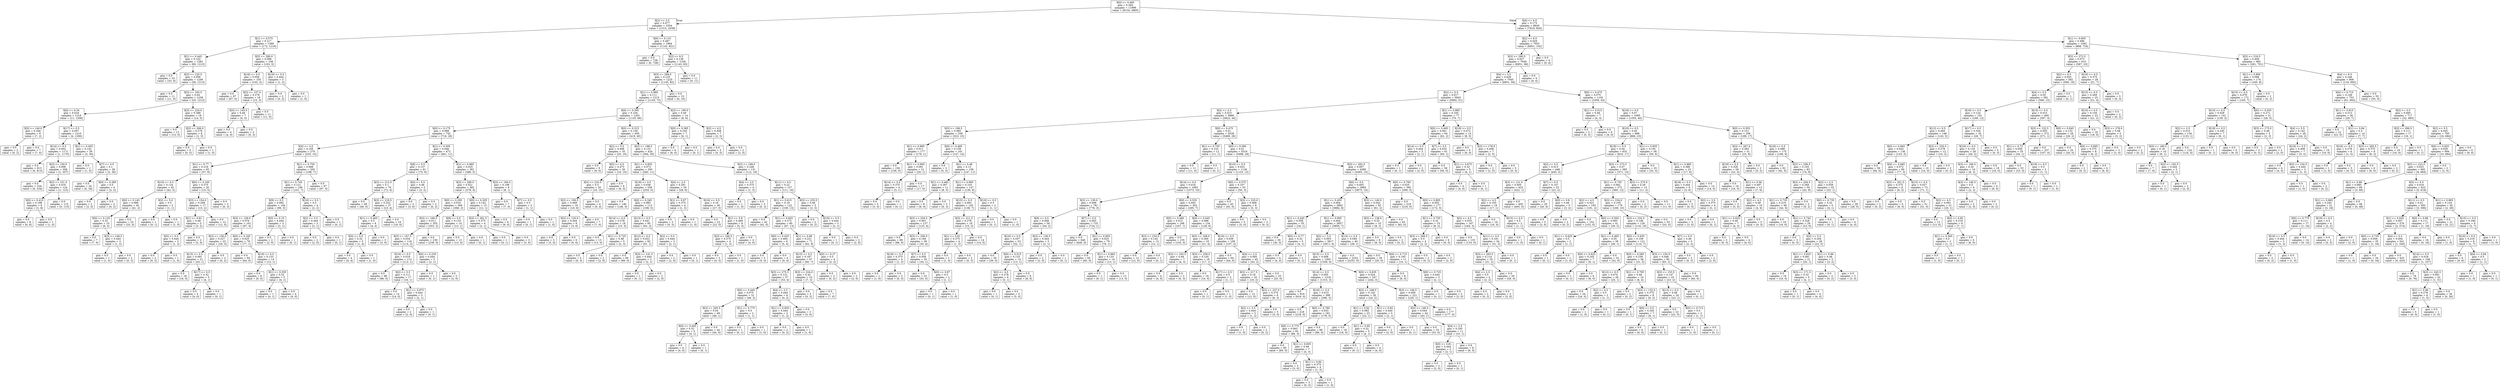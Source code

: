 digraph Tree {
node [shape=box] ;
0 [label="X[0] <= 0.465\ngini = 0.364\nsamples = 11999\nvalue = [9134, 2865]"] ;
1 [label="X[2] <= 2.5\ngini = 0.477\nsamples = 3354\nvalue = [1315, 2039]"] ;
0 -> 1 [labeldistance=2.5, labelangle=45, headlabel="True"] ;
2 [label="X[1] <= 0.575\ngini = 0.217\nsamples = 1390\nvalue = [172, 1218]"] ;
1 -> 2 ;
3 [label="X[1] <= 0.445\ngini = 0.102\nsamples = 1282\nvalue = [69, 1213]"] ;
2 -> 3 ;
4 [label="gini = 0.0\nsamples = 33\nvalue = [33, 0]"] ;
3 -> 4 ;
5 [label="X[3] <= 125.5\ngini = 0.056\nsamples = 1249\nvalue = [36, 1213]"] ;
3 -> 5 ;
6 [label="gini = 0.0\nsamples = 11\nvalue = [11, 0]"] ;
5 -> 6 ;
7 [label="X[3] <= 163.5\ngini = 0.04\nsamples = 1238\nvalue = [25, 1213]"] ;
5 -> 7 ;
8 [label="X[0] <= 0.34\ngini = 0.018\nsamples = 1219\nvalue = [11, 1208]"] ;
7 -> 8 ;
9 [label="X[3] <= 140.0\ngini = 0.346\nsamples = 9\nvalue = [7, 2]"] ;
8 -> 9 ;
10 [label="gini = 0.0\nsamples = 2\nvalue = [0, 2]"] ;
9 -> 10 ;
11 [label="gini = 0.0\nsamples = 7\nvalue = [7, 0]"] ;
9 -> 11 ;
12 [label="X[17] <= 0.5\ngini = 0.007\nsamples = 1210\nvalue = [4, 1206]"] ;
8 -> 12 ;
13 [label="X[14] <= 0.5\ngini = 0.002\nsamples = 1171\nvalue = [1, 1170]"] ;
12 -> 13 ;
14 [label="gini = 0.0\nsamples = 813\nvalue = [0, 813]"] ;
13 -> 14 ;
15 [label="X[3] <= 150.5\ngini = 0.006\nsamples = 358\nvalue = [1, 357]"] ;
13 -> 15 ;
16 [label="gini = 0.0\nsamples = 234\nvalue = [0, 234]"] ;
15 -> 16 ;
17 [label="X[3] <= 151.5\ngini = 0.016\nsamples = 124\nvalue = [1, 123]"] ;
15 -> 17 ;
18 [label="X[0] <= 0.415\ngini = 0.198\nsamples = 9\nvalue = [1, 8]"] ;
17 -> 18 ;
19 [label="gini = 0.0\nsamples = 8\nvalue = [0, 8]"] ;
18 -> 19 ;
20 [label="gini = 0.0\nsamples = 1\nvalue = [1, 0]"] ;
18 -> 20 ;
21 [label="gini = 0.0\nsamples = 115\nvalue = [0, 115]"] ;
17 -> 21 ;
22 [label="X[1] <= 0.455\ngini = 0.142\nsamples = 39\nvalue = [3, 36]"] ;
12 -> 22 ;
23 [label="gini = 0.0\nsamples = 1\nvalue = [1, 0]"] ;
22 -> 23 ;
24 [label="X[7] <= 0.5\ngini = 0.1\nsamples = 38\nvalue = [2, 36]"] ;
22 -> 24 ;
25 [label="gini = 0.0\nsamples = 34\nvalue = [0, 34]"] ;
24 -> 25 ;
26 [label="X[0] <= 0.385\ngini = 0.5\nsamples = 4\nvalue = [2, 2]"] ;
24 -> 26 ;
27 [label="gini = 0.0\nsamples = 2\nvalue = [2, 0]"] ;
26 -> 27 ;
28 [label="gini = 0.0\nsamples = 2\nvalue = [0, 2]"] ;
26 -> 28 ;
29 [label="X[3] <= 234.0\ngini = 0.388\nsamples = 19\nvalue = [14, 5]"] ;
7 -> 29 ;
30 [label="gini = 0.0\nsamples = 13\nvalue = [13, 0]"] ;
29 -> 30 ;
31 [label="X[3] <= 266.0\ngini = 0.278\nsamples = 6\nvalue = [1, 5]"] ;
29 -> 31 ;
32 [label="gini = 0.0\nsamples = 5\nvalue = [0, 5]"] ;
31 -> 32 ;
33 [label="gini = 0.0\nsamples = 1\nvalue = [1, 0]"] ;
31 -> 33 ;
34 [label="X[3] <= 280.0\ngini = 0.088\nsamples = 108\nvalue = [103, 5]"] ;
2 -> 34 ;
35 [label="X[16] <= 0.5\ngini = 0.056\nsamples = 105\nvalue = [102, 3]"] ;
34 -> 35 ;
36 [label="gini = 0.0\nsamples = 87\nvalue = [87, 0]"] ;
35 -> 36 ;
37 [label="X[3] <= 157.0\ngini = 0.278\nsamples = 18\nvalue = [15, 3]"] ;
35 -> 37 ;
38 [label="X[3] <= 145.0\ngini = 0.49\nsamples = 7\nvalue = [4, 3]"] ;
37 -> 38 ;
39 [label="gini = 0.0\nsamples = 4\nvalue = [4, 0]"] ;
38 -> 39 ;
40 [label="gini = 0.0\nsamples = 3\nvalue = [0, 3]"] ;
38 -> 40 ;
41 [label="gini = 0.0\nsamples = 11\nvalue = [11, 0]"] ;
37 -> 41 ;
42 [label="X[16] <= 0.5\ngini = 0.444\nsamples = 3\nvalue = [1, 2]"] ;
34 -> 42 ;
43 [label="gini = 0.0\nsamples = 2\nvalue = [0, 2]"] ;
42 -> 43 ;
44 [label="gini = 0.0\nsamples = 1\nvalue = [1, 0]"] ;
42 -> 44 ;
45 [label="X[0] <= 0.115\ngini = 0.487\nsamples = 1964\nvalue = [1143, 821]"] ;
1 -> 45 ;
46 [label="gini = 0.0\nsamples = 728\nvalue = [0, 728]"] ;
45 -> 46 ;
47 [label="X[2] <= 6.5\ngini = 0.139\nsamples = 1236\nvalue = [1143, 93]"] ;
45 -> 47 ;
48 [label="X[3] <= 289.0\ngini = 0.125\nsamples = 1225\nvalue = [1143, 82]"] ;
47 -> 48 ;
49 [label="X[1] <= 0.995\ngini = 0.111\nsamples = 1215\nvalue = [1143, 72]"] ;
48 -> 49 ;
50 [label="X[0] <= 0.305\ngini = 0.104\nsamples = 1201\nvalue = [1135, 66]"] ;
49 -> 50 ;
51 [label="X[0] <= 0.175\ngini = 0.068\nsamples = 742\nvalue = [716, 26]"] ;
50 -> 51 ;
52 [label="X[4] <= 3.5\ngini = 0.105\nsamples = 270\nvalue = [255, 15]"] ;
51 -> 52 ;
53 [label="X[1] <= 0.77\ngini = 0.216\nsamples = 65\nvalue = [57, 8]"] ;
52 -> 53 ;
54 [label="X[10] <= 0.5\ngini = 0.124\nsamples = 45\nvalue = [42, 3]"] ;
53 -> 54 ;
55 [label="X[0] <= 0.145\ngini = 0.089\nsamples = 43\nvalue = [41, 2]"] ;
54 -> 55 ;
56 [label="X[0] <= 0.135\ngini = 0.32\nsamples = 10\nvalue = [8, 2]"] ;
55 -> 56 ;
57 [label="gini = 0.0\nsamples = 7\nvalue = [7, 0]"] ;
56 -> 57 ;
58 [label="X[3] <= 148.5\ngini = 0.444\nsamples = 3\nvalue = [1, 2]"] ;
56 -> 58 ;
59 [label="gini = 0.0\nsamples = 1\nvalue = [1, 0]"] ;
58 -> 59 ;
60 [label="gini = 0.0\nsamples = 2\nvalue = [0, 2]"] ;
58 -> 60 ;
61 [label="gini = 0.0\nsamples = 33\nvalue = [33, 0]"] ;
55 -> 61 ;
62 [label="X[2] <= 5.0\ngini = 0.5\nsamples = 2\nvalue = [1, 1]"] ;
54 -> 62 ;
63 [label="gini = 0.0\nsamples = 1\nvalue = [0, 1]"] ;
62 -> 63 ;
64 [label="gini = 0.0\nsamples = 1\nvalue = [1, 0]"] ;
62 -> 64 ;
65 [label="X[0] <= 0.165\ngini = 0.375\nsamples = 20\nvalue = [15, 5]"] ;
53 -> 65 ;
66 [label="X[3] <= 154.0\ngini = 0.208\nsamples = 17\nvalue = [15, 2]"] ;
65 -> 66 ;
67 [label="X[1] <= 0.81\ngini = 0.48\nsamples = 5\nvalue = [3, 2]"] ;
66 -> 67 ;
68 [label="X[5] <= 0.5\ngini = 0.444\nsamples = 3\nvalue = [1, 2]"] ;
67 -> 68 ;
69 [label="gini = 0.0\nsamples = 2\nvalue = [0, 2]"] ;
68 -> 69 ;
70 [label="gini = 0.0\nsamples = 1\nvalue = [1, 0]"] ;
68 -> 70 ;
71 [label="gini = 0.0\nsamples = 2\nvalue = [2, 0]"] ;
67 -> 71 ;
72 [label="gini = 0.0\nsamples = 12\nvalue = [12, 0]"] ;
66 -> 72 ;
73 [label="gini = 0.0\nsamples = 3\nvalue = [0, 3]"] ;
65 -> 73 ;
74 [label="X[1] <= 0.755\ngini = 0.066\nsamples = 205\nvalue = [198, 7]"] ;
52 -> 74 ;
75 [label="X[1] <= 0.745\ngini = 0.121\nsamples = 108\nvalue = [101, 7]"] ;
74 -> 75 ;
76 [label="X[9] <= 0.5\ngini = 0.092\nsamples = 104\nvalue = [99, 5]"] ;
75 -> 76 ;
77 [label="X[3] <= 159.0\ngini = 0.076\nsamples = 101\nvalue = [97, 4]"] ;
76 -> 77 ;
78 [label="X[3] <= 156.0\ngini = 0.227\nsamples = 23\nvalue = [20, 3]"] ;
77 -> 78 ;
79 [label="X[15] <= 0.5\ngini = 0.091\nsamples = 21\nvalue = [20, 1]"] ;
78 -> 79 ;
80 [label="gini = 0.0\nsamples = 16\nvalue = [16, 0]"] ;
79 -> 80 ;
81 [label="X[17] <= 0.5\ngini = 0.32\nsamples = 5\nvalue = [4, 1]"] ;
79 -> 81 ;
82 [label="gini = 0.0\nsamples = 4\nvalue = [4, 0]"] ;
81 -> 82 ;
83 [label="gini = 0.0\nsamples = 1\nvalue = [0, 1]"] ;
81 -> 83 ;
84 [label="gini = 0.0\nsamples = 2\nvalue = [0, 2]"] ;
78 -> 84 ;
85 [label="X[0] <= 0.165\ngini = 0.025\nsamples = 78\nvalue = [77, 1]"] ;
77 -> 85 ;
86 [label="gini = 0.0\nsamples = 64\nvalue = [64, 0]"] ;
85 -> 86 ;
87 [label="X[19] <= 0.5\ngini = 0.133\nsamples = 14\nvalue = [13, 1]"] ;
85 -> 87 ;
88 [label="gini = 0.0\nsamples = 9\nvalue = [9, 0]"] ;
87 -> 88 ;
89 [label="X[1] <= 0.555\ngini = 0.32\nsamples = 5\nvalue = [4, 1]"] ;
87 -> 89 ;
90 [label="gini = 0.0\nsamples = 1\nvalue = [0, 1]"] ;
89 -> 90 ;
91 [label="gini = 0.0\nsamples = 4\nvalue = [4, 0]"] ;
89 -> 91 ;
92 [label="X[0] <= 0.15\ngini = 0.444\nsamples = 3\nvalue = [2, 1]"] ;
76 -> 92 ;
93 [label="gini = 0.0\nsamples = 2\nvalue = [2, 0]"] ;
92 -> 93 ;
94 [label="gini = 0.0\nsamples = 1\nvalue = [0, 1]"] ;
92 -> 94 ;
95 [label="X[16] <= 0.5\ngini = 0.5\nsamples = 4\nvalue = [2, 2]"] ;
75 -> 95 ;
96 [label="X[2] <= 3.5\ngini = 0.444\nsamples = 3\nvalue = [2, 1]"] ;
95 -> 96 ;
97 [label="gini = 0.0\nsamples = 2\nvalue = [2, 0]"] ;
96 -> 97 ;
98 [label="gini = 0.0\nsamples = 1\nvalue = [0, 1]"] ;
96 -> 98 ;
99 [label="gini = 0.0\nsamples = 1\nvalue = [0, 1]"] ;
95 -> 99 ;
100 [label="gini = 0.0\nsamples = 97\nvalue = [97, 0]"] ;
74 -> 100 ;
101 [label="X[1] <= 0.505\ngini = 0.046\nsamples = 472\nvalue = [461, 11]"] ;
51 -> 101 ;
102 [label="X[8] <= 0.5\ngini = 0.137\nsamples = 81\nvalue = [75, 6]"] ;
101 -> 102 ;
103 [label="X[3] <= 212.0\ngini = 0.1\nsamples = 76\nvalue = [72, 4]"] ;
102 -> 103 ;
104 [label="gini = 0.0\nsamples = 49\nvalue = [49, 0]"] ;
103 -> 104 ;
105 [label="X[3] <= 219.5\ngini = 0.252\nsamples = 27\nvalue = [23, 4]"] ;
103 -> 105 ;
106 [label="X[1] <= 0.465\ngini = 0.5\nsamples = 8\nvalue = [4, 4]"] ;
105 -> 106 ;
107 [label="X[5] <= 0.5\ngini = 0.32\nsamples = 5\nvalue = [1, 4]"] ;
106 -> 107 ;
108 [label="gini = 0.0\nsamples = 4\nvalue = [0, 4]"] ;
107 -> 108 ;
109 [label="gini = 0.0\nsamples = 1\nvalue = [1, 0]"] ;
107 -> 109 ;
110 [label="gini = 0.0\nsamples = 3\nvalue = [3, 0]"] ;
106 -> 110 ;
111 [label="gini = 0.0\nsamples = 19\nvalue = [19, 0]"] ;
105 -> 111 ;
112 [label="X[4] <= 5.5\ngini = 0.48\nsamples = 5\nvalue = [3, 2]"] ;
102 -> 112 ;
113 [label="gini = 0.0\nsamples = 3\nvalue = [3, 0]"] ;
112 -> 113 ;
114 [label="gini = 0.0\nsamples = 2\nvalue = [0, 2]"] ;
112 -> 114 ;
115 [label="X[1] <= 0.985\ngini = 0.025\nsamples = 391\nvalue = [386, 5]"] ;
101 -> 115 ;
116 [label="X[3] <= 280.5\ngini = 0.021\nsamples = 382\nvalue = [378, 4]"] ;
115 -> 116 ;
117 [label="X[0] <= 0.295\ngini = 0.016\nsamples = 369\nvalue = [366, 3]"] ;
116 -> 117 ;
118 [label="X[3] <= 168.5\ngini = 0.011\nsamples = 355\nvalue = [353, 2]"] ;
117 -> 118 ;
119 [label="X[3] <= 167.5\ngini = 0.034\nsamples = 116\nvalue = [114, 2]"] ;
118 -> 119 ;
120 [label="X[16] <= 0.5\ngini = 0.018\nsamples = 113\nvalue = [112, 1]"] ;
119 -> 120 ;
121 [label="gini = 0.0\nsamples = 96\nvalue = [96, 0]"] ;
120 -> 121 ;
122 [label="X[2] <= 5.5\ngini = 0.111\nsamples = 17\nvalue = [16, 1]"] ;
120 -> 122 ;
123 [label="gini = 0.0\nsamples = 14\nvalue = [14, 0]"] ;
122 -> 123 ;
124 [label="X[1] <= 0.875\ngini = 0.444\nsamples = 3\nvalue = [2, 1]"] ;
122 -> 124 ;
125 [label="gini = 0.0\nsamples = 2\nvalue = [2, 0]"] ;
124 -> 125 ;
126 [label="gini = 0.0\nsamples = 1\nvalue = [0, 1]"] ;
124 -> 126 ;
127 [label="X[0] <= 0.235\ngini = 0.444\nsamples = 3\nvalue = [2, 1]"] ;
119 -> 127 ;
128 [label="gini = 0.0\nsamples = 1\nvalue = [0, 1]"] ;
127 -> 128 ;
129 [label="gini = 0.0\nsamples = 2\nvalue = [2, 0]"] ;
127 -> 129 ;
130 [label="gini = 0.0\nsamples = 239\nvalue = [239, 0]"] ;
118 -> 130 ;
131 [label="X[8] <= 0.5\ngini = 0.133\nsamples = 14\nvalue = [13, 1]"] ;
117 -> 131 ;
132 [label="gini = 0.0\nsamples = 13\nvalue = [13, 0]"] ;
131 -> 132 ;
133 [label="gini = 0.0\nsamples = 1\nvalue = [0, 1]"] ;
131 -> 133 ;
134 [label="X[0] <= 0.205\ngini = 0.142\nsamples = 13\nvalue = [12, 1]"] ;
116 -> 134 ;
135 [label="X[3] <= 281.5\ngini = 0.375\nsamples = 4\nvalue = [3, 1]"] ;
134 -> 135 ;
136 [label="gini = 0.0\nsamples = 1\nvalue = [0, 1]"] ;
135 -> 136 ;
137 [label="gini = 0.0\nsamples = 3\nvalue = [3, 0]"] ;
135 -> 137 ;
138 [label="gini = 0.0\nsamples = 9\nvalue = [9, 0]"] ;
134 -> 138 ;
139 [label="X[3] <= 194.0\ngini = 0.198\nsamples = 9\nvalue = [8, 1]"] ;
115 -> 139 ;
140 [label="gini = 0.0\nsamples = 7\nvalue = [7, 0]"] ;
139 -> 140 ;
141 [label="X[7] <= 0.5\ngini = 0.5\nsamples = 2\nvalue = [1, 1]"] ;
139 -> 141 ;
142 [label="gini = 0.0\nsamples = 1\nvalue = [0, 1]"] ;
141 -> 142 ;
143 [label="gini = 0.0\nsamples = 1\nvalue = [1, 0]"] ;
141 -> 143 ;
144 [label="X[0] <= 0.315\ngini = 0.159\nsamples = 459\nvalue = [419, 40]"] ;
50 -> 144 ;
145 [label="X[2] <= 3.5\ngini = 0.408\nsamples = 35\nvalue = [25, 10]"] ;
144 -> 145 ;
146 [label="gini = 0.0\nsamples = 9\nvalue = [9, 0]"] ;
145 -> 146 ;
147 [label="X[5] <= 0.5\ngini = 0.473\nsamples = 26\nvalue = [16, 10]"] ;
145 -> 147 ;
148 [label="X[3] <= 233.5\ngini = 0.5\nsamples = 20\nvalue = [10, 10]"] ;
147 -> 148 ;
149 [label="X[3] <= 190.5\ngini = 0.469\nsamples = 16\nvalue = [10, 6]"] ;
148 -> 149 ;
150 [label="X[3] <= 120.0\ngini = 0.444\nsamples = 9\nvalue = [3, 6]"] ;
149 -> 150 ;
151 [label="gini = 0.0\nsamples = 3\nvalue = [3, 0]"] ;
150 -> 151 ;
152 [label="gini = 0.0\nsamples = 6\nvalue = [0, 6]"] ;
150 -> 152 ;
153 [label="gini = 0.0\nsamples = 7\nvalue = [7, 0]"] ;
149 -> 153 ;
154 [label="gini = 0.0\nsamples = 4\nvalue = [0, 4]"] ;
148 -> 154 ;
155 [label="gini = 0.0\nsamples = 6\nvalue = [6, 0]"] ;
147 -> 155 ;
156 [label="X[3] <= 198.5\ngini = 0.131\nsamples = 424\nvalue = [394, 30]"] ;
144 -> 156 ;
157 [label="X[1] <= 0.855\ngini = 0.072\nsamples = 293\nvalue = [282, 11]"] ;
156 -> 157 ;
158 [label="X[18] <= 0.5\ngini = 0.038\nsamples = 259\nvalue = [254, 5]"] ;
157 -> 158 ;
159 [label="gini = 0.0\nsamples = 146\nvalue = [146, 0]"] ;
158 -> 159 ;
160 [label="X[0] <= 0.345\ngini = 0.085\nsamples = 113\nvalue = [108, 5]"] ;
158 -> 160 ;
161 [label="X[14] <= 0.5\ngini = 0.278\nsamples = 18\nvalue = [15, 3]"] ;
160 -> 161 ;
162 [label="gini = 0.0\nsamples = 13\nvalue = [13, 0]"] ;
161 -> 162 ;
163 [label="X[1] <= 0.725\ngini = 0.48\nsamples = 5\nvalue = [2, 3]"] ;
161 -> 163 ;
164 [label="gini = 0.0\nsamples = 3\nvalue = [0, 3]"] ;
163 -> 164 ;
165 [label="gini = 0.0\nsamples = 2\nvalue = [2, 0]"] ;
163 -> 165 ;
166 [label="X[13] <= 0.5\ngini = 0.041\nsamples = 95\nvalue = [93, 2]"] ;
160 -> 166 ;
167 [label="X[12] <= 0.5\ngini = 0.022\nsamples = 92\nvalue = [91, 1]"] ;
166 -> 167 ;
168 [label="gini = 0.0\nsamples = 89\nvalue = [89, 0]"] ;
167 -> 168 ;
169 [label="X[3] <= 141.5\ngini = 0.444\nsamples = 3\nvalue = [2, 1]"] ;
167 -> 169 ;
170 [label="gini = 0.0\nsamples = 1\nvalue = [0, 1]"] ;
169 -> 170 ;
171 [label="gini = 0.0\nsamples = 2\nvalue = [2, 0]"] ;
169 -> 171 ;
172 [label="X[2] <= 5.0\ngini = 0.444\nsamples = 3\nvalue = [2, 1]"] ;
166 -> 172 ;
173 [label="gini = 0.0\nsamples = 2\nvalue = [2, 0]"] ;
172 -> 173 ;
174 [label="gini = 0.0\nsamples = 1\nvalue = [0, 1]"] ;
172 -> 174 ;
175 [label="X[4] <= 2.5\ngini = 0.291\nsamples = 34\nvalue = [28, 6]"] ;
157 -> 175 ;
176 [label="X[1] <= 0.97\ngini = 0.375\nsamples = 4\nvalue = [1, 3]"] ;
175 -> 176 ;
177 [label="gini = 0.0\nsamples = 3\nvalue = [0, 3]"] ;
176 -> 177 ;
178 [label="gini = 0.0\nsamples = 1\nvalue = [1, 0]"] ;
176 -> 178 ;
179 [label="X[16] <= 0.5\ngini = 0.18\nsamples = 30\nvalue = [27, 3]"] ;
175 -> 179 ;
180 [label="gini = 0.0\nsamples = 22\nvalue = [22, 0]"] ;
179 -> 180 ;
181 [label="X[1] <= 0.9\ngini = 0.469\nsamples = 8\nvalue = [5, 3]"] ;
179 -> 181 ;
182 [label="X[3] <= 166.5\ngini = 0.375\nsamples = 4\nvalue = [1, 3]"] ;
181 -> 182 ;
183 [label="gini = 0.0\nsamples = 3\nvalue = [0, 3]"] ;
182 -> 183 ;
184 [label="gini = 0.0\nsamples = 1\nvalue = [1, 0]"] ;
182 -> 184 ;
185 [label="gini = 0.0\nsamples = 4\nvalue = [4, 0]"] ;
181 -> 185 ;
186 [label="X[3] <= 199.5\ngini = 0.248\nsamples = 131\nvalue = [112, 19]"] ;
156 -> 186 ;
187 [label="X[4] <= 3.5\ngini = 0.375\nsamples = 4\nvalue = [1, 3]"] ;
186 -> 187 ;
188 [label="gini = 0.0\nsamples = 1\nvalue = [1, 0]"] ;
187 -> 188 ;
189 [label="gini = 0.0\nsamples = 3\nvalue = [0, 3]"] ;
187 -> 189 ;
190 [label="X[11] <= 0.5\ngini = 0.22\nsamples = 127\nvalue = [111, 16]"] ;
186 -> 190 ;
191 [label="X[1] <= 0.615\ngini = 0.19\nsamples = 122\nvalue = [109, 13]"] ;
190 -> 191 ;
192 [label="gini = 0.0\nsamples = 42\nvalue = [42, 0]"] ;
191 -> 192 ;
193 [label="X[1] <= 0.655\ngini = 0.272\nsamples = 80\nvalue = [67, 13]"] ;
191 -> 193 ;
194 [label="X[0] <= 0.425\ngini = 0.494\nsamples = 9\nvalue = [5, 4]"] ;
193 -> 194 ;
195 [label="gini = 0.0\nsamples = 5\nvalue = [5, 0]"] ;
194 -> 195 ;
196 [label="gini = 0.0\nsamples = 4\nvalue = [0, 4]"] ;
194 -> 196 ;
197 [label="X[1] <= 0.98\ngini = 0.221\nsamples = 71\nvalue = [62, 9]"] ;
193 -> 197 ;
198 [label="X[15] <= 0.5\ngini = 0.187\nsamples = 67\nvalue = [60, 7]"] ;
197 -> 198 ;
199 [label="X[3] <= 275.5\ngini = 0.131\nsamples = 57\nvalue = [53, 4]"] ;
198 -> 199 ;
200 [label="X[0] <= 0.445\ngini = 0.075\nsamples = 51\nvalue = [49, 2]"] ;
199 -> 200 ;
201 [label="X[3] <= 205.5\ngini = 0.04\nsamples = 49\nvalue = [48, 1]"] ;
200 -> 201 ;
202 [label="X[0] <= 0.405\ngini = 0.32\nsamples = 5\nvalue = [4, 1]"] ;
201 -> 202 ;
203 [label="gini = 0.0\nsamples = 4\nvalue = [4, 0]"] ;
202 -> 203 ;
204 [label="gini = 0.0\nsamples = 1\nvalue = [0, 1]"] ;
202 -> 204 ;
205 [label="gini = 0.0\nsamples = 44\nvalue = [44, 0]"] ;
201 -> 205 ;
206 [label="X[1] <= 0.775\ngini = 0.5\nsamples = 2\nvalue = [1, 1]"] ;
200 -> 206 ;
207 [label="gini = 0.0\nsamples = 1\nvalue = [0, 1]"] ;
206 -> 207 ;
208 [label="gini = 0.0\nsamples = 1\nvalue = [1, 0]"] ;
206 -> 208 ;
209 [label="X[4] <= 2.5\ngini = 0.444\nsamples = 6\nvalue = [4, 2]"] ;
199 -> 209 ;
210 [label="X[1] <= 0.835\ngini = 0.444\nsamples = 3\nvalue = [1, 2]"] ;
209 -> 210 ;
211 [label="gini = 0.0\nsamples = 2\nvalue = [0, 2]"] ;
210 -> 211 ;
212 [label="gini = 0.0\nsamples = 1\nvalue = [1, 0]"] ;
210 -> 212 ;
213 [label="gini = 0.0\nsamples = 3\nvalue = [3, 0]"] ;
209 -> 213 ;
214 [label="X[3] <= 224.0\ngini = 0.42\nsamples = 10\nvalue = [7, 3]"] ;
198 -> 214 ;
215 [label="gini = 0.0\nsamples = 3\nvalue = [0, 3]"] ;
214 -> 215 ;
216 [label="gini = 0.0\nsamples = 7\nvalue = [7, 0]"] ;
214 -> 216 ;
217 [label="X[0] <= 0.37\ngini = 0.5\nsamples = 4\nvalue = [2, 2]"] ;
197 -> 217 ;
218 [label="gini = 0.0\nsamples = 2\nvalue = [0, 2]"] ;
217 -> 218 ;
219 [label="gini = 0.0\nsamples = 2\nvalue = [2, 0]"] ;
217 -> 219 ;
220 [label="X[3] <= 235.0\ngini = 0.48\nsamples = 5\nvalue = [2, 3]"] ;
190 -> 220 ;
221 [label="gini = 0.0\nsamples = 2\nvalue = [0, 2]"] ;
220 -> 221 ;
222 [label="X[19] <= 0.5\ngini = 0.444\nsamples = 3\nvalue = [2, 1]"] ;
220 -> 222 ;
223 [label="gini = 0.0\nsamples = 1\nvalue = [0, 1]"] ;
222 -> 223 ;
224 [label="gini = 0.0\nsamples = 2\nvalue = [2, 0]"] ;
222 -> 224 ;
225 [label="X[3] <= 190.0\ngini = 0.49\nsamples = 14\nvalue = [8, 6]"] ;
49 -> 225 ;
226 [label="X[0] <= 0.365\ngini = 0.245\nsamples = 7\nvalue = [6, 1]"] ;
225 -> 226 ;
227 [label="gini = 0.0\nsamples = 6\nvalue = [6, 0]"] ;
226 -> 227 ;
228 [label="gini = 0.0\nsamples = 1\nvalue = [0, 1]"] ;
226 -> 228 ;
229 [label="X[2] <= 4.5\ngini = 0.408\nsamples = 7\nvalue = [2, 5]"] ;
225 -> 229 ;
230 [label="gini = 0.0\nsamples = 5\nvalue = [0, 5]"] ;
229 -> 230 ;
231 [label="gini = 0.0\nsamples = 2\nvalue = [2, 0]"] ;
229 -> 231 ;
232 [label="gini = 0.0\nsamples = 10\nvalue = [0, 10]"] ;
48 -> 232 ;
233 [label="gini = 0.0\nsamples = 11\nvalue = [0, 11]"] ;
47 -> 233 ;
234 [label="X[4] <= 4.5\ngini = 0.173\nsamples = 8645\nvalue = [7819, 826]"] ;
0 -> 234 [labeldistance=2.5, labelangle=-45, headlabel="False"] ;
235 [label="X[2] <= 6.5\ngini = 0.029\nsamples = 7053\nvalue = [6951, 102]"] ;
234 -> 235 ;
236 [label="X[3] <= 290.5\ngini = 0.027\nsamples = 7049\nvalue = [6951, 98]"] ;
235 -> 236 ;
237 [label="X[4] <= 3.5\ngini = 0.026\nsamples = 7045\nvalue = [6951, 94]"] ;
236 -> 237 ;
238 [label="X[2] <= 5.5\ngini = 0.017\nsamples = 5943\nvalue = [5892, 51]"] ;
237 -> 238 ;
239 [label="X[2] <= 2.5\ngini = 0.015\nsamples = 5866\nvalue = [5822, 44]"] ;
238 -> 239 ;
240 [label="X[3] <= 196.5\ngini = 0.085\nsamples = 338\nvalue = [323, 15]"] ;
239 -> 240 ;
241 [label="X[1] <= 0.895\ngini = 0.011\nsamples = 177\nvalue = [176, 1]"] ;
240 -> 241 ;
242 [label="gini = 0.0\nsamples = 156\nvalue = [156, 0]"] ;
241 -> 242 ;
243 [label="X[1] <= 0.905\ngini = 0.091\nsamples = 21\nvalue = [20, 1]"] ;
241 -> 243 ;
244 [label="X[14] <= 0.5\ngini = 0.375\nsamples = 4\nvalue = [3, 1]"] ;
243 -> 244 ;
245 [label="gini = 0.0\nsamples = 3\nvalue = [3, 0]"] ;
244 -> 245 ;
246 [label="gini = 0.0\nsamples = 1\nvalue = [0, 1]"] ;
244 -> 246 ;
247 [label="gini = 0.0\nsamples = 17\nvalue = [17, 0]"] ;
243 -> 247 ;
248 [label="X[0] <= 0.485\ngini = 0.159\nsamples = 161\nvalue = [147, 14]"] ;
240 -> 248 ;
249 [label="gini = 0.0\nsamples = 3\nvalue = [0, 3]"] ;
248 -> 249 ;
250 [label="X[1] <= 0.48\ngini = 0.13\nsamples = 158\nvalue = [147, 11]"] ;
248 -> 250 ;
251 [label="X[1] <= 0.465\ngini = 0.397\nsamples = 11\nvalue = [8, 3]"] ;
250 -> 251 ;
252 [label="gini = 0.0\nsamples = 8\nvalue = [8, 0]"] ;
251 -> 252 ;
253 [label="gini = 0.0\nsamples = 3\nvalue = [0, 3]"] ;
251 -> 253 ;
254 [label="X[1] <= 0.995\ngini = 0.103\nsamples = 147\nvalue = [139, 8]"] ;
250 -> 254 ;
255 [label="X[15] <= 0.5\ngini = 0.092\nsamples = 145\nvalue = [138, 7]"] ;
254 -> 255 ;
256 [label="X[3] <= 254.5\ngini = 0.061\nsamples = 127\nvalue = [123, 4]"] ;
255 -> 256 ;
257 [label="gini = 0.0\nsamples = 88\nvalue = [88, 0]"] ;
256 -> 257 ;
258 [label="X[3] <= 256.0\ngini = 0.184\nsamples = 39\nvalue = [35, 4]"] ;
256 -> 258 ;
259 [label="X[18] <= 0.5\ngini = 0.375\nsamples = 4\nvalue = [1, 3]"] ;
258 -> 259 ;
260 [label="gini = 0.0\nsamples = 1\nvalue = [1, 0]"] ;
259 -> 260 ;
261 [label="gini = 0.0\nsamples = 3\nvalue = [0, 3]"] ;
259 -> 261 ;
262 [label="X[7] <= 0.5\ngini = 0.056\nsamples = 35\nvalue = [34, 1]"] ;
258 -> 262 ;
263 [label="gini = 0.0\nsamples = 33\nvalue = [33, 0]"] ;
262 -> 263 ;
264 [label="X[0] <= 0.87\ngini = 0.5\nsamples = 2\nvalue = [1, 1]"] ;
262 -> 264 ;
265 [label="gini = 0.0\nsamples = 1\nvalue = [0, 1]"] ;
264 -> 265 ;
266 [label="gini = 0.0\nsamples = 1\nvalue = [1, 0]"] ;
264 -> 266 ;
267 [label="X[3] <= 211.5\ngini = 0.278\nsamples = 18\nvalue = [15, 3]"] ;
255 -> 267 ;
268 [label="X[1] <= 0.81\ngini = 0.375\nsamples = 4\nvalue = [1, 3]"] ;
267 -> 268 ;
269 [label="gini = 0.0\nsamples = 1\nvalue = [1, 0]"] ;
268 -> 269 ;
270 [label="gini = 0.0\nsamples = 3\nvalue = [0, 3]"] ;
268 -> 270 ;
271 [label="gini = 0.0\nsamples = 14\nvalue = [14, 0]"] ;
267 -> 271 ;
272 [label="X[19] <= 0.5\ngini = 0.5\nsamples = 2\nvalue = [1, 1]"] ;
254 -> 272 ;
273 [label="gini = 0.0\nsamples = 1\nvalue = [0, 1]"] ;
272 -> 273 ;
274 [label="gini = 0.0\nsamples = 1\nvalue = [1, 0]"] ;
272 -> 274 ;
275 [label="X[0] <= 0.475\ngini = 0.01\nsamples = 5528\nvalue = [5499, 29]"] ;
239 -> 275 ;
276 [label="X[1] <= 0.755\ngini = 0.153\nsamples = 12\nvalue = [11, 1]"] ;
275 -> 276 ;
277 [label="gini = 0.0\nsamples = 11\nvalue = [11, 0]"] ;
276 -> 277 ;
278 [label="gini = 0.0\nsamples = 1\nvalue = [0, 1]"] ;
276 -> 278 ;
279 [label="X[0] <= 0.585\ngini = 0.01\nsamples = 5516\nvalue = [5488, 28]"] ;
275 -> 279 ;
280 [label="X[10] <= 0.5\ngini = 0.023\nsamples = 1136\nvalue = [1123, 13]"] ;
279 -> 280 ;
281 [label="X[14] <= 0.5\ngini = 0.018\nsamples = 1083\nvalue = [1073, 10]"] ;
280 -> 281 ;
282 [label="X[3] <= 139.0\ngini = 0.008\nsamples = 781\nvalue = [778, 3]"] ;
281 -> 282 ;
283 [label="X[9] <= 0.5\ngini = 0.069\nsamples = 56\nvalue = [54, 2]"] ;
282 -> 283 ;
284 [label="X[16] <= 0.5\ngini = 0.037\nsamples = 53\nvalue = [52, 1]"] ;
283 -> 284 ;
285 [label="gini = 0.0\nsamples = 39\nvalue = [39, 0]"] ;
284 -> 285 ;
286 [label="X[0] <= 0.515\ngini = 0.133\nsamples = 14\nvalue = [13, 1]"] ;
284 -> 286 ;
287 [label="X[2] <= 4.5\ngini = 0.278\nsamples = 6\nvalue = [5, 1]"] ;
286 -> 287 ;
288 [label="gini = 0.0\nsamples = 1\nvalue = [0, 1]"] ;
287 -> 288 ;
289 [label="gini = 0.0\nsamples = 5\nvalue = [5, 0]"] ;
287 -> 289 ;
290 [label="gini = 0.0\nsamples = 8\nvalue = [8, 0]"] ;
286 -> 290 ;
291 [label="X[3] <= 136.5\ngini = 0.444\nsamples = 3\nvalue = [2, 1]"] ;
283 -> 291 ;
292 [label="gini = 0.0\nsamples = 2\nvalue = [2, 0]"] ;
291 -> 292 ;
293 [label="gini = 0.0\nsamples = 1\nvalue = [0, 1]"] ;
291 -> 293 ;
294 [label="X[7] <= 0.5\ngini = 0.003\nsamples = 725\nvalue = [724, 1]"] ;
282 -> 294 ;
295 [label="gini = 0.0\nsamples = 646\nvalue = [646, 0]"] ;
294 -> 295 ;
296 [label="X[1] <= 0.855\ngini = 0.025\nsamples = 79\nvalue = [78, 1]"] ;
294 -> 296 ;
297 [label="gini = 0.0\nsamples = 65\nvalue = [65, 0]"] ;
296 -> 297 ;
298 [label="X[1] <= 0.865\ngini = 0.133\nsamples = 14\nvalue = [13, 1]"] ;
296 -> 298 ;
299 [label="gini = 0.0\nsamples = 1\nvalue = [0, 1]"] ;
298 -> 299 ;
300 [label="gini = 0.0\nsamples = 13\nvalue = [13, 0]"] ;
298 -> 300 ;
301 [label="X[0] <= 0.535\ngini = 0.045\nsamples = 302\nvalue = [295, 7]"] ;
281 -> 301 ;
302 [label="X[0] <= 0.485\ngini = 0.012\nsamples = 168\nvalue = [167, 1]"] ;
301 -> 302 ;
303 [label="X[3] <= 233.0\ngini = 0.142\nsamples = 13\nvalue = [12, 1]"] ;
302 -> 303 ;
304 [label="gini = 0.0\nsamples = 12\nvalue = [12, 0]"] ;
303 -> 304 ;
305 [label="gini = 0.0\nsamples = 1\nvalue = [0, 1]"] ;
303 -> 305 ;
306 [label="gini = 0.0\nsamples = 155\nvalue = [155, 0]"] ;
302 -> 306 ;
307 [label="X[0] <= 0.545\ngini = 0.086\nsamples = 134\nvalue = [128, 6]"] ;
301 -> 307 ;
308 [label="X[3] <= 169.0\ngini = 0.269\nsamples = 25\nvalue = [21, 4]"] ;
307 -> 308 ;
309 [label="X[3] <= 163.5\ngini = 0.49\nsamples = 7\nvalue = [4, 3]"] ;
308 -> 309 ;
310 [label="gini = 0.0\nsamples = 4\nvalue = [4, 0]"] ;
309 -> 310 ;
311 [label="gini = 0.0\nsamples = 3\nvalue = [0, 3]"] ;
309 -> 311 ;
312 [label="X[3] <= 259.5\ngini = 0.105\nsamples = 18\nvalue = [17, 1]"] ;
308 -> 312 ;
313 [label="gini = 0.0\nsamples = 16\nvalue = [16, 0]"] ;
312 -> 313 ;
314 [label="X[17] <= 0.5\ngini = 0.5\nsamples = 2\nvalue = [1, 1]"] ;
312 -> 314 ;
315 [label="gini = 0.0\nsamples = 1\nvalue = [0, 1]"] ;
314 -> 315 ;
316 [label="gini = 0.0\nsamples = 1\nvalue = [1, 0]"] ;
314 -> 316 ;
317 [label="X[19] <= 0.5\ngini = 0.036\nsamples = 109\nvalue = [107, 2]"] ;
307 -> 317 ;
318 [label="gini = 0.0\nsamples = 64\nvalue = [64, 0]"] ;
317 -> 318 ;
319 [label="X[4] <= 2.5\ngini = 0.085\nsamples = 45\nvalue = [43, 2]"] ;
317 -> 319 ;
320 [label="X[3] <= 217.5\ngini = 0.18\nsamples = 20\nvalue = [18, 2]"] ;
319 -> 320 ;
321 [label="gini = 0.0\nsamples = 12\nvalue = [12, 0]"] ;
320 -> 321 ;
322 [label="X[3] <= 237.0\ngini = 0.375\nsamples = 8\nvalue = [6, 2]"] ;
320 -> 322 ;
323 [label="X[2] <= 3.5\ngini = 0.444\nsamples = 3\nvalue = [1, 2]"] ;
322 -> 323 ;
324 [label="gini = 0.0\nsamples = 1\nvalue = [1, 0]"] ;
323 -> 324 ;
325 [label="gini = 0.0\nsamples = 2\nvalue = [0, 2]"] ;
323 -> 325 ;
326 [label="gini = 0.0\nsamples = 5\nvalue = [5, 0]"] ;
322 -> 326 ;
327 [label="gini = 0.0\nsamples = 25\nvalue = [25, 0]"] ;
319 -> 327 ;
328 [label="X[0] <= 0.575\ngini = 0.107\nsamples = 53\nvalue = [50, 3]"] ;
280 -> 328 ;
329 [label="gini = 0.0\nsamples = 45\nvalue = [45, 0]"] ;
328 -> 329 ;
330 [label="X[3] <= 225.0\ngini = 0.469\nsamples = 8\nvalue = [5, 3]"] ;
328 -> 330 ;
331 [label="gini = 0.0\nsamples = 5\nvalue = [5, 0]"] ;
330 -> 331 ;
332 [label="gini = 0.0\nsamples = 3\nvalue = [0, 3]"] ;
330 -> 332 ;
333 [label="X[3] <= 262.5\ngini = 0.007\nsamples = 4380\nvalue = [4365, 15]"] ;
279 -> 333 ;
334 [label="X[6] <= 0.5\ngini = 0.005\nsamples = 3985\nvalue = [3975, 10]"] ;
333 -> 334 ;
335 [label="X[1] <= 0.455\ngini = 0.004\nsamples = 3892\nvalue = [3884, 8]"] ;
334 -> 335 ;
336 [label="X[1] <= 0.445\ngini = 0.056\nsamples = 35\nvalue = [34, 1]"] ;
335 -> 336 ;
337 [label="gini = 0.0\nsamples = 30\nvalue = [30, 0]"] ;
336 -> 337 ;
338 [label="X[0] <= 0.77\ngini = 0.32\nsamples = 5\nvalue = [4, 1]"] ;
336 -> 338 ;
339 [label="gini = 0.0\nsamples = 4\nvalue = [4, 0]"] ;
338 -> 339 ;
340 [label="gini = 0.0\nsamples = 1\nvalue = [0, 1]"] ;
338 -> 340 ;
341 [label="X[1] <= 0.995\ngini = 0.004\nsamples = 3857\nvalue = [3850, 7]"] ;
335 -> 341 ;
342 [label="X[2] <= 3.5\ngini = 0.003\nsamples = 3817\nvalue = [3811, 6]"] ;
341 -> 342 ;
343 [label="X[15] <= 0.5\ngini = 0.008\nsamples = 1565\nvalue = [1559, 6]"] ;
342 -> 343 ;
344 [label="X[14] <= 0.5\ngini = 0.005\nsamples = 1318\nvalue = [1315, 3]"] ;
343 -> 344 ;
345 [label="gini = 0.0\nsamples = 919\nvalue = [919, 0]"] ;
344 -> 345 ;
346 [label="X[18] <= 0.5\ngini = 0.015\nsamples = 399\nvalue = [396, 3]"] ;
344 -> 346 ;
347 [label="gini = 0.0\nsamples = 218\nvalue = [218, 0]"] ;
346 -> 347 ;
348 [label="X[0] <= 0.785\ngini = 0.033\nsamples = 181\nvalue = [178, 3]"] ;
346 -> 348 ;
349 [label="X[0] <= 0.775\ngini = 0.063\nsamples = 92\nvalue = [89, 3]"] ;
348 -> 349 ;
350 [label="gini = 0.0\nsamples = 85\nvalue = [85, 0]"] ;
349 -> 350 ;
351 [label="X[1] <= 0.655\ngini = 0.49\nsamples = 7\nvalue = [4, 3]"] ;
349 -> 351 ;
352 [label="gini = 0.0\nsamples = 3\nvalue = [3, 0]"] ;
351 -> 352 ;
353 [label="X[1] <= 0.84\ngini = 0.375\nsamples = 4\nvalue = [1, 3]"] ;
351 -> 353 ;
354 [label="gini = 0.0\nsamples = 3\nvalue = [0, 3]"] ;
353 -> 354 ;
355 [label="gini = 0.0\nsamples = 1\nvalue = [1, 0]"] ;
353 -> 355 ;
356 [label="gini = 0.0\nsamples = 89\nvalue = [89, 0]"] ;
348 -> 356 ;
357 [label="X[0] <= 0.635\ngini = 0.024\nsamples = 247\nvalue = [244, 3]"] ;
343 -> 357 ;
358 [label="X[3] <= 248.5\ngini = 0.142\nsamples = 26\nvalue = [24, 2]"] ;
357 -> 358 ;
359 [label="X[1] <= 0.92\ngini = 0.083\nsamples = 23\nvalue = [22, 1]"] ;
358 -> 359 ;
360 [label="gini = 0.0\nsamples = 18\nvalue = [18, 0]"] ;
359 -> 360 ;
361 [label="X[1] <= 0.95\ngini = 0.32\nsamples = 5\nvalue = [4, 1]"] ;
359 -> 361 ;
362 [label="gini = 0.0\nsamples = 1\nvalue = [0, 1]"] ;
361 -> 362 ;
363 [label="gini = 0.0\nsamples = 4\nvalue = [4, 0]"] ;
361 -> 363 ;
364 [label="X[1] <= 0.82\ngini = 0.444\nsamples = 3\nvalue = [2, 1]"] ;
358 -> 364 ;
365 [label="gini = 0.0\nsamples = 2\nvalue = [2, 0]"] ;
364 -> 365 ;
366 [label="gini = 0.0\nsamples = 1\nvalue = [0, 1]"] ;
364 -> 366 ;
367 [label="X[3] <= 149.5\ngini = 0.009\nsamples = 221\nvalue = [220, 1]"] ;
357 -> 367 ;
368 [label="X[3] <= 148.5\ngini = 0.044\nsamples = 44\nvalue = [43, 1]"] ;
367 -> 368 ;
369 [label="gini = 0.0\nsamples = 33\nvalue = [33, 0]"] ;
368 -> 369 ;
370 [label="X[4] <= 2.5\ngini = 0.165\nsamples = 11\nvalue = [10, 1]"] ;
368 -> 370 ;
371 [label="X[0] <= 0.81\ngini = 0.444\nsamples = 3\nvalue = [2, 1]"] ;
370 -> 371 ;
372 [label="gini = 0.0\nsamples = 2\nvalue = [2, 0]"] ;
371 -> 372 ;
373 [label="gini = 0.0\nsamples = 1\nvalue = [0, 1]"] ;
371 -> 373 ;
374 [label="gini = 0.0\nsamples = 8\nvalue = [8, 0]"] ;
370 -> 374 ;
375 [label="gini = 0.0\nsamples = 177\nvalue = [177, 0]"] ;
367 -> 375 ;
376 [label="gini = 0.0\nsamples = 2252\nvalue = [2252, 0]"] ;
342 -> 376 ;
377 [label="X[14] <= 0.5\ngini = 0.049\nsamples = 40\nvalue = [39, 1]"] ;
341 -> 377 ;
378 [label="gini = 0.0\nsamples = 29\nvalue = [29, 0]"] ;
377 -> 378 ;
379 [label="X[0] <= 0.715\ngini = 0.165\nsamples = 11\nvalue = [10, 1]"] ;
377 -> 379 ;
380 [label="gini = 0.0\nsamples = 8\nvalue = [8, 0]"] ;
379 -> 380 ;
381 [label="X[0] <= 0.725\ngini = 0.444\nsamples = 3\nvalue = [2, 1]"] ;
379 -> 381 ;
382 [label="gini = 0.0\nsamples = 1\nvalue = [0, 1]"] ;
381 -> 382 ;
383 [label="gini = 0.0\nsamples = 2\nvalue = [2, 0]"] ;
381 -> 383 ;
384 [label="X[3] <= 140.0\ngini = 0.042\nsamples = 93\nvalue = [91, 2]"] ;
334 -> 384 ;
385 [label="X[3] <= 138.0\ngini = 0.32\nsamples = 10\nvalue = [8, 2]"] ;
384 -> 385 ;
386 [label="gini = 0.0\nsamples = 8\nvalue = [8, 0]"] ;
385 -> 386 ;
387 [label="gini = 0.0\nsamples = 2\nvalue = [0, 2]"] ;
385 -> 387 ;
388 [label="gini = 0.0\nsamples = 83\nvalue = [83, 0]"] ;
384 -> 388 ;
389 [label="X[0] <= 0.795\ngini = 0.025\nsamples = 395\nvalue = [390, 5]"] ;
333 -> 389 ;
390 [label="gini = 0.0\nsamples = 218\nvalue = [218, 0]"] ;
389 -> 390 ;
391 [label="X[0] <= 0.805\ngini = 0.055\nsamples = 177\nvalue = [172, 5]"] ;
389 -> 391 ;
392 [label="X[1] <= 0.755\ngini = 0.32\nsamples = 10\nvalue = [8, 2]"] ;
391 -> 392 ;
393 [label="X[3] <= 268.5\ngini = 0.5\nsamples = 4\nvalue = [2, 2]"] ;
392 -> 393 ;
394 [label="gini = 0.0\nsamples = 2\nvalue = [0, 2]"] ;
393 -> 394 ;
395 [label="gini = 0.0\nsamples = 2\nvalue = [2, 0]"] ;
393 -> 395 ;
396 [label="gini = 0.0\nsamples = 6\nvalue = [6, 0]"] ;
392 -> 396 ;
397 [label="X[2] <= 4.5\ngini = 0.035\nsamples = 167\nvalue = [164, 3]"] ;
391 -> 397 ;
398 [label="gini = 0.0\nsamples = 133\nvalue = [133, 0]"] ;
397 -> 398 ;
399 [label="X[11] <= 0.5\ngini = 0.161\nsamples = 34\nvalue = [31, 3]"] ;
397 -> 399 ;
400 [label="X[3] <= 263.5\ngini = 0.114\nsamples = 33\nvalue = [31, 2]"] ;
399 -> 400 ;
401 [label="X[4] <= 2.5\ngini = 0.5\nsamples = 4\nvalue = [2, 2]"] ;
400 -> 401 ;
402 [label="gini = 0.0\nsamples = 2\nvalue = [0, 2]"] ;
401 -> 402 ;
403 [label="gini = 0.0\nsamples = 2\nvalue = [2, 0]"] ;
401 -> 403 ;
404 [label="gini = 0.0\nsamples = 29\nvalue = [29, 0]"] ;
400 -> 404 ;
405 [label="gini = 0.0\nsamples = 1\nvalue = [0, 1]"] ;
399 -> 405 ;
406 [label="X[1] <= 0.895\ngini = 0.165\nsamples = 77\nvalue = [70, 7]"] ;
238 -> 406 ;
407 [label="X[0] <= 0.495\ngini = 0.061\nsamples = 64\nvalue = [62, 2]"] ;
406 -> 407 ;
408 [label="X[14] <= 0.5\ngini = 0.444\nsamples = 3\nvalue = [2, 1]"] ;
407 -> 408 ;
409 [label="gini = 0.0\nsamples = 1\nvalue = [0, 1]"] ;
408 -> 409 ;
410 [label="gini = 0.0\nsamples = 2\nvalue = [2, 0]"] ;
408 -> 410 ;
411 [label="X[7] <= 0.5\ngini = 0.032\nsamples = 61\nvalue = [60, 1]"] ;
407 -> 411 ;
412 [label="gini = 0.0\nsamples = 56\nvalue = [56, 0]"] ;
411 -> 412 ;
413 [label="X[1] <= 0.675\ngini = 0.32\nsamples = 5\nvalue = [4, 1]"] ;
411 -> 413 ;
414 [label="gini = 0.0\nsamples = 4\nvalue = [4, 0]"] ;
413 -> 414 ;
415 [label="gini = 0.0\nsamples = 1\nvalue = [0, 1]"] ;
413 -> 415 ;
416 [label="X[18] <= 0.5\ngini = 0.473\nsamples = 13\nvalue = [8, 5]"] ;
406 -> 416 ;
417 [label="gini = 0.0\nsamples = 6\nvalue = [6, 0]"] ;
416 -> 417 ;
418 [label="X[3] <= 178.0\ngini = 0.408\nsamples = 7\nvalue = [2, 5]"] ;
416 -> 418 ;
419 [label="gini = 0.0\nsamples = 2\nvalue = [2, 0]"] ;
418 -> 419 ;
420 [label="gini = 0.0\nsamples = 5\nvalue = [0, 5]"] ;
418 -> 420 ;
421 [label="X[0] <= 0.475\ngini = 0.075\nsamples = 1102\nvalue = [1059, 43]"] ;
237 -> 421 ;
422 [label="X[1] <= 0.515\ngini = 0.49\nsamples = 7\nvalue = [4, 3]"] ;
421 -> 422 ;
423 [label="gini = 0.0\nsamples = 3\nvalue = [0, 3]"] ;
422 -> 423 ;
424 [label="gini = 0.0\nsamples = 4\nvalue = [4, 0]"] ;
422 -> 424 ;
425 [label="X[16] <= 0.5\ngini = 0.07\nsamples = 1095\nvalue = [1055, 40]"] ;
421 -> 425 ;
426 [label="X[10] <= 0.5\ngini = 0.05\nsamples = 889\nvalue = [866, 23]"] ;
425 -> 426 ;
427 [label="X[18] <= 0.5\ngini = 0.04\nsamples = 833\nvalue = [816, 17]"] ;
426 -> 427 ;
428 [label="X[2] <= 5.5\ngini = 0.013\nsamples = 448\nvalue = [445, 3]"] ;
427 -> 428 ;
429 [label="X[3] <= 131.0\ngini = 0.005\nsamples = 423\nvalue = [422, 1]"] ;
428 -> 429 ;
430 [label="X[2] <= 4.5\ngini = 0.105\nsamples = 18\nvalue = [17, 1]"] ;
429 -> 430 ;
431 [label="gini = 0.0\nsamples = 16\nvalue = [16, 0]"] ;
430 -> 431 ;
432 [label="X[15] <= 0.5\ngini = 0.5\nsamples = 2\nvalue = [1, 1]"] ;
430 -> 432 ;
433 [label="gini = 0.0\nsamples = 1\nvalue = [1, 0]"] ;
432 -> 433 ;
434 [label="gini = 0.0\nsamples = 1\nvalue = [0, 1]"] ;
432 -> 434 ;
435 [label="gini = 0.0\nsamples = 405\nvalue = [405, 0]"] ;
429 -> 435 ;
436 [label="X[7] <= 0.5\ngini = 0.147\nsamples = 25\nvalue = [23, 2]"] ;
428 -> 436 ;
437 [label="gini = 0.0\nsamples = 20\nvalue = [20, 0]"] ;
436 -> 437 ;
438 [label="X[0] <= 0.8\ngini = 0.48\nsamples = 5\nvalue = [3, 2]"] ;
436 -> 438 ;
439 [label="gini = 0.0\nsamples = 3\nvalue = [3, 0]"] ;
438 -> 439 ;
440 [label="gini = 0.0\nsamples = 2\nvalue = [0, 2]"] ;
438 -> 440 ;
441 [label="X[3] <= 273.5\ngini = 0.07\nsamples = 385\nvalue = [371, 14]"] ;
427 -> 441 ;
442 [label="X[1] <= 0.755\ngini = 0.062\nsamples = 372\nvalue = [360, 12]"] ;
441 -> 442 ;
443 [label="X[2] <= 4.5\ngini = 0.021\nsamples = 193\nvalue = [191, 2]"] ;
442 -> 443 ;
444 [label="gini = 0.0\nsamples = 152\nvalue = [152, 0]"] ;
443 -> 444 ;
445 [label="X[0] <= 0.505\ngini = 0.093\nsamples = 41\nvalue = [39, 2]"] ;
443 -> 445 ;
446 [label="X[1] <= 0.625\ngini = 0.5\nsamples = 2\nvalue = [1, 1]"] ;
445 -> 446 ;
447 [label="gini = 0.0\nsamples = 1\nvalue = [0, 1]"] ;
446 -> 447 ;
448 [label="gini = 0.0\nsamples = 1\nvalue = [1, 0]"] ;
446 -> 448 ;
449 [label="X[1] <= 0.465\ngini = 0.05\nsamples = 39\nvalue = [38, 1]"] ;
445 -> 449 ;
450 [label="X[0] <= 0.625\ngini = 0.245\nsamples = 7\nvalue = [6, 1]"] ;
449 -> 450 ;
451 [label="gini = 0.0\nsamples = 1\nvalue = [0, 1]"] ;
450 -> 451 ;
452 [label="gini = 0.0\nsamples = 6\nvalue = [6, 0]"] ;
450 -> 452 ;
453 [label="gini = 0.0\nsamples = 32\nvalue = [32, 0]"] ;
449 -> 453 ;
454 [label="X[3] <= 234.0\ngini = 0.105\nsamples = 179\nvalue = [169, 10]"] ;
442 -> 454 ;
455 [label="X[3] <= 232.5\ngini = 0.146\nsamples = 126\nvalue = [116, 10]"] ;
454 -> 455 ;
456 [label="X[0] <= 0.635\ngini = 0.109\nsamples = 121\nvalue = [114, 7]"] ;
455 -> 456 ;
457 [label="X[0] <= 0.585\ngini = 0.239\nsamples = 36\nvalue = [31, 5]"] ;
456 -> 457 ;
458 [label="X[12] <= 0.5\ngini = 0.074\nsamples = 26\nvalue = [25, 1]"] ;
457 -> 458 ;
459 [label="gini = 0.0\nsamples = 24\nvalue = [24, 0]"] ;
458 -> 459 ;
460 [label="X[2] <= 4.5\ngini = 0.5\nsamples = 2\nvalue = [1, 1]"] ;
458 -> 460 ;
461 [label="gini = 0.0\nsamples = 1\nvalue = [1, 0]"] ;
460 -> 461 ;
462 [label="gini = 0.0\nsamples = 1\nvalue = [0, 1]"] ;
460 -> 462 ;
463 [label="X[1] <= 0.795\ngini = 0.48\nsamples = 10\nvalue = [6, 4]"] ;
457 -> 463 ;
464 [label="gini = 0.0\nsamples = 2\nvalue = [0, 2]"] ;
463 -> 464 ;
465 [label="X[3] <= 132.0\ngini = 0.375\nsamples = 8\nvalue = [6, 2]"] ;
463 -> 465 ;
466 [label="gini = 0.0\nsamples = 1\nvalue = [0, 1]"] ;
465 -> 466 ;
467 [label="X[9] <= 0.5\ngini = 0.245\nsamples = 7\nvalue = [6, 1]"] ;
465 -> 467 ;
468 [label="gini = 0.0\nsamples = 6\nvalue = [6, 0]"] ;
467 -> 468 ;
469 [label="gini = 0.0\nsamples = 1\nvalue = [0, 1]"] ;
467 -> 469 ;
470 [label="X[3] <= 154.5\ngini = 0.046\nsamples = 85\nvalue = [83, 2]"] ;
456 -> 470 ;
471 [label="X[3] <= 153.5\ngini = 0.147\nsamples = 25\nvalue = [23, 2]"] ;
470 -> 471 ;
472 [label="X[13] <= 0.5\ngini = 0.08\nsamples = 24\nvalue = [23, 1]"] ;
471 -> 472 ;
473 [label="gini = 0.0\nsamples = 22\nvalue = [22, 0]"] ;
472 -> 473 ;
474 [label="X[0] <= 0.715\ngini = 0.5\nsamples = 2\nvalue = [1, 1]"] ;
472 -> 474 ;
475 [label="gini = 0.0\nsamples = 1\nvalue = [1, 0]"] ;
474 -> 475 ;
476 [label="gini = 0.0\nsamples = 1\nvalue = [0, 1]"] ;
474 -> 476 ;
477 [label="gini = 0.0\nsamples = 1\nvalue = [0, 1]"] ;
471 -> 477 ;
478 [label="gini = 0.0\nsamples = 60\nvalue = [60, 0]"] ;
470 -> 478 ;
479 [label="X[7] <= 0.5\ngini = 0.48\nsamples = 5\nvalue = [2, 3]"] ;
455 -> 479 ;
480 [label="gini = 0.0\nsamples = 3\nvalue = [0, 3]"] ;
479 -> 480 ;
481 [label="gini = 0.0\nsamples = 2\nvalue = [2, 0]"] ;
479 -> 481 ;
482 [label="gini = 0.0\nsamples = 53\nvalue = [53, 0]"] ;
454 -> 482 ;
483 [label="X[3] <= 275.0\ngini = 0.26\nsamples = 13\nvalue = [11, 2]"] ;
441 -> 483 ;
484 [label="gini = 0.0\nsamples = 2\nvalue = [0, 2]"] ;
483 -> 484 ;
485 [label="gini = 0.0\nsamples = 11\nvalue = [11, 0]"] ;
483 -> 485 ;
486 [label="X[1] <= 0.855\ngini = 0.191\nsamples = 56\nvalue = [50, 6]"] ;
426 -> 486 ;
487 [label="gini = 0.0\nsamples = 33\nvalue = [33, 0]"] ;
486 -> 487 ;
488 [label="X[1] <= 0.885\ngini = 0.386\nsamples = 23\nvalue = [17, 6]"] ;
486 -> 488 ;
489 [label="X[18] <= 0.5\ngini = 0.444\nsamples = 9\nvalue = [3, 6]"] ;
488 -> 489 ;
490 [label="gini = 0.0\nsamples = 5\nvalue = [0, 5]"] ;
489 -> 490 ;
491 [label="X[2] <= 3.5\ngini = 0.375\nsamples = 4\nvalue = [3, 1]"] ;
489 -> 491 ;
492 [label="gini = 0.0\nsamples = 3\nvalue = [3, 0]"] ;
491 -> 492 ;
493 [label="gini = 0.0\nsamples = 1\nvalue = [0, 1]"] ;
491 -> 493 ;
494 [label="gini = 0.0\nsamples = 14\nvalue = [14, 0]"] ;
488 -> 494 ;
495 [label="X[0] <= 0.555\ngini = 0.151\nsamples = 206\nvalue = [189, 17]"] ;
425 -> 495 ;
496 [label="X[3] <= 267.0\ngini = 0.383\nsamples = 31\nvalue = [23, 8]"] ;
495 -> 496 ;
497 [label="X[19] <= 0.5\ngini = 0.328\nsamples = 29\nvalue = [23, 6]"] ;
496 -> 497 ;
498 [label="gini = 0.0\nsamples = 16\nvalue = [16, 0]"] ;
497 -> 498 ;
499 [label="X[1] <= 0.56\ngini = 0.497\nsamples = 13\nvalue = [7, 6]"] ;
497 -> 499 ;
500 [label="gini = 0.0\nsamples = 3\nvalue = [3, 0]"] ;
499 -> 500 ;
501 [label="X[2] <= 4.5\ngini = 0.48\nsamples = 10\nvalue = [4, 6]"] ;
499 -> 501 ;
502 [label="X[1] <= 0.625\ngini = 0.49\nsamples = 7\nvalue = [4, 3]"] ;
501 -> 502 ;
503 [label="gini = 0.0\nsamples = 3\nvalue = [0, 3]"] ;
502 -> 503 ;
504 [label="gini = 0.0\nsamples = 4\nvalue = [4, 0]"] ;
502 -> 504 ;
505 [label="gini = 0.0\nsamples = 3\nvalue = [0, 3]"] ;
501 -> 505 ;
506 [label="gini = 0.0\nsamples = 2\nvalue = [0, 2]"] ;
496 -> 506 ;
507 [label="X[18] <= 0.5\ngini = 0.098\nsamples = 175\nvalue = [166, 9]"] ;
495 -> 507 ;
508 [label="gini = 0.0\nsamples = 92\nvalue = [92, 0]"] ;
507 -> 508 ;
509 [label="X[3] <= 206.5\ngini = 0.193\nsamples = 83\nvalue = [74, 9]"] ;
507 -> 509 ;
510 [label="X[3] <= 204.5\ngini = 0.269\nsamples = 50\nvalue = [42, 8]"] ;
509 -> 510 ;
511 [label="X[1] <= 0.735\ngini = 0.219\nsamples = 48\nvalue = [42, 6]"] ;
510 -> 511 ;
512 [label="gini = 0.0\nsamples = 19\nvalue = [19, 0]"] ;
511 -> 512 ;
513 [label="X[1] <= 0.745\ngini = 0.328\nsamples = 29\nvalue = [23, 6]"] ;
511 -> 513 ;
514 [label="gini = 0.0\nsamples = 3\nvalue = [0, 3]"] ;
513 -> 514 ;
515 [label="X[2] <= 5.5\ngini = 0.204\nsamples = 26\nvalue = [23, 3]"] ;
513 -> 515 ;
516 [label="X[1] <= 0.925\ngini = 0.091\nsamples = 21\nvalue = [20, 1]"] ;
515 -> 516 ;
517 [label="gini = 0.0\nsamples = 16\nvalue = [16, 0]"] ;
516 -> 517 ;
518 [label="X[3] <= 171.5\ngini = 0.32\nsamples = 5\nvalue = [4, 1]"] ;
516 -> 518 ;
519 [label="gini = 0.0\nsamples = 1\nvalue = [0, 1]"] ;
518 -> 519 ;
520 [label="gini = 0.0\nsamples = 4\nvalue = [4, 0]"] ;
518 -> 520 ;
521 [label="X[1] <= 0.86\ngini = 0.48\nsamples = 5\nvalue = [3, 2]"] ;
515 -> 521 ;
522 [label="gini = 0.0\nsamples = 2\nvalue = [0, 2]"] ;
521 -> 522 ;
523 [label="gini = 0.0\nsamples = 3\nvalue = [3, 0]"] ;
521 -> 523 ;
524 [label="gini = 0.0\nsamples = 2\nvalue = [0, 2]"] ;
510 -> 524 ;
525 [label="X[2] <= 2.5\ngini = 0.059\nsamples = 33\nvalue = [32, 1]"] ;
509 -> 525 ;
526 [label="X[0] <= 0.735\ngini = 0.32\nsamples = 5\nvalue = [4, 1]"] ;
525 -> 526 ;
527 [label="gini = 0.0\nsamples = 1\nvalue = [0, 1]"] ;
526 -> 527 ;
528 [label="gini = 0.0\nsamples = 4\nvalue = [4, 0]"] ;
526 -> 528 ;
529 [label="gini = 0.0\nsamples = 28\nvalue = [28, 0]"] ;
525 -> 529 ;
530 [label="gini = 0.0\nsamples = 4\nvalue = [0, 4]"] ;
236 -> 530 ;
531 [label="gini = 0.0\nsamples = 4\nvalue = [0, 4]"] ;
235 -> 531 ;
532 [label="X[1] <= 0.805\ngini = 0.496\nsamples = 1592\nvalue = [868, 724]"] ;
234 -> 532 ;
533 [label="X[3] <= 272.5\ngini = 0.073\nsamples = 610\nvalue = [587, 23]"] ;
532 -> 533 ;
534 [label="X[2] <= 6.5\ngini = 0.053\nsamples = 582\nvalue = [566, 16]"] ;
533 -> 534 ;
535 [label="X[4] <= 5.5\ngini = 0.05\nsamples = 581\nvalue = [566, 15]"] ;
534 -> 535 ;
536 [label="X[16] <= 0.5\ngini = 0.124\nsamples = 181\nvalue = [169, 12]"] ;
535 -> 536 ;
537 [label="X[12] <= 0.5\ngini = 0.065\nsamples = 148\nvalue = [143, 5]"] ;
536 -> 537 ;
538 [label="X[0] <= 0.665\ngini = 0.043\nsamples = 136\nvalue = [133, 3]"] ;
537 -> 538 ;
539 [label="gini = 0.0\nsamples = 56\nvalue = [56, 0]"] ;
538 -> 539 ;
540 [label="X[0] <= 0.685\ngini = 0.072\nsamples = 80\nvalue = [77, 3]"] ;
538 -> 540 ;
541 [label="X[3] <= 201.5\ngini = 0.375\nsamples = 8\nvalue = [6, 2]"] ;
540 -> 541 ;
542 [label="gini = 0.0\nsamples = 2\nvalue = [0, 2]"] ;
541 -> 542 ;
543 [label="gini = 0.0\nsamples = 6\nvalue = [6, 0]"] ;
541 -> 543 ;
544 [label="X[15] <= 0.5\ngini = 0.027\nsamples = 72\nvalue = [71, 1]"] ;
540 -> 544 ;
545 [label="gini = 0.0\nsamples = 51\nvalue = [51, 0]"] ;
544 -> 545 ;
546 [label="X[2] <= 4.5\ngini = 0.091\nsamples = 21\nvalue = [20, 1]"] ;
544 -> 546 ;
547 [label="gini = 0.0\nsamples = 13\nvalue = [13, 0]"] ;
546 -> 547 ;
548 [label="X[0] <= 0.82\ngini = 0.219\nsamples = 8\nvalue = [7, 1]"] ;
546 -> 548 ;
549 [label="X[1] <= 0.565\ngini = 0.5\nsamples = 2\nvalue = [1, 1]"] ;
548 -> 549 ;
550 [label="gini = 0.0\nsamples = 1\nvalue = [1, 0]"] ;
549 -> 550 ;
551 [label="gini = 0.0\nsamples = 1\nvalue = [0, 1]"] ;
549 -> 551 ;
552 [label="gini = 0.0\nsamples = 6\nvalue = [6, 0]"] ;
548 -> 552 ;
553 [label="X[3] <= 235.5\ngini = 0.278\nsamples = 12\nvalue = [10, 2]"] ;
537 -> 553 ;
554 [label="gini = 0.0\nsamples = 10\nvalue = [10, 0]"] ;
553 -> 554 ;
555 [label="gini = 0.0\nsamples = 2\nvalue = [0, 2]"] ;
553 -> 555 ;
556 [label="X[17] <= 0.5\ngini = 0.334\nsamples = 33\nvalue = [26, 7]"] ;
536 -> 556 ;
557 [label="X[19] <= 0.5\ngini = 0.133\nsamples = 28\nvalue = [26, 2]"] ;
556 -> 557 ;
558 [label="X[3] <= 166.5\ngini = 0.32\nsamples = 10\nvalue = [8, 2]"] ;
557 -> 558 ;
559 [label="X[3] <= 146.5\ngini = 0.5\nsamples = 4\nvalue = [2, 2]"] ;
558 -> 559 ;
560 [label="gini = 0.0\nsamples = 2\nvalue = [2, 0]"] ;
559 -> 560 ;
561 [label="gini = 0.0\nsamples = 2\nvalue = [0, 2]"] ;
559 -> 561 ;
562 [label="gini = 0.0\nsamples = 6\nvalue = [6, 0]"] ;
558 -> 562 ;
563 [label="gini = 0.0\nsamples = 18\nvalue = [18, 0]"] ;
557 -> 563 ;
564 [label="gini = 0.0\nsamples = 5\nvalue = [0, 5]"] ;
556 -> 564 ;
565 [label="X[15] <= 0.5\ngini = 0.015\nsamples = 400\nvalue = [397, 3]"] ;
535 -> 565 ;
566 [label="X[3] <= 132.5\ngini = 0.005\nsamples = 372\nvalue = [371, 1]"] ;
565 -> 566 ;
567 [label="X[1] <= 0.72\ngini = 0.056\nsamples = 35\nvalue = [34, 1]"] ;
566 -> 567 ;
568 [label="gini = 0.0\nsamples = 33\nvalue = [33, 0]"] ;
567 -> 568 ;
569 [label="X[19] <= 0.5\ngini = 0.5\nsamples = 2\nvalue = [1, 1]"] ;
567 -> 569 ;
570 [label="gini = 0.0\nsamples = 1\nvalue = [0, 1]"] ;
569 -> 570 ;
571 [label="gini = 0.0\nsamples = 1\nvalue = [1, 0]"] ;
569 -> 571 ;
572 [label="gini = 0.0\nsamples = 337\nvalue = [337, 0]"] ;
566 -> 572 ;
573 [label="X[0] <= 0.845\ngini = 0.133\nsamples = 28\nvalue = [26, 2]"] ;
565 -> 573 ;
574 [label="gini = 0.0\nsamples = 20\nvalue = [20, 0]"] ;
573 -> 574 ;
575 [label="X[0] <= 0.895\ngini = 0.375\nsamples = 8\nvalue = [6, 2]"] ;
573 -> 575 ;
576 [label="gini = 0.0\nsamples = 2\nvalue = [0, 2]"] ;
575 -> 576 ;
577 [label="gini = 0.0\nsamples = 6\nvalue = [6, 0]"] ;
575 -> 577 ;
578 [label="gini = 0.0\nsamples = 1\nvalue = [0, 1]"] ;
534 -> 578 ;
579 [label="X[16] <= 0.5\ngini = 0.375\nsamples = 28\nvalue = [21, 7]"] ;
533 -> 579 ;
580 [label="X[15] <= 0.5\ngini = 0.269\nsamples = 25\nvalue = [21, 4]"] ;
579 -> 580 ;
581 [label="X[10] <= 0.5\ngini = 0.159\nsamples = 23\nvalue = [21, 2]"] ;
580 -> 581 ;
582 [label="gini = 0.0\nsamples = 18\nvalue = [18, 0]"] ;
581 -> 582 ;
583 [label="X[3] <= 278.0\ngini = 0.48\nsamples = 5\nvalue = [3, 2]"] ;
581 -> 583 ;
584 [label="gini = 0.0\nsamples = 3\nvalue = [3, 0]"] ;
583 -> 584 ;
585 [label="gini = 0.0\nsamples = 2\nvalue = [0, 2]"] ;
583 -> 585 ;
586 [label="gini = 0.0\nsamples = 2\nvalue = [0, 2]"] ;
580 -> 586 ;
587 [label="gini = 0.0\nsamples = 3\nvalue = [0, 3]"] ;
579 -> 587 ;
588 [label="X[3] <= 216.5\ngini = 0.409\nsamples = 982\nvalue = [281, 701]"] ;
532 -> 588 ;
589 [label="X[1] <= 0.995\ngini = 0.098\nsamples = 174\nvalue = [165, 9]"] ;
588 -> 589 ;
590 [label="X[15] <= 0.5\ngini = 0.078\nsamples = 172\nvalue = [165, 7]"] ;
589 -> 590 ;
591 [label="X[10] <= 0.5\ngini = 0.028\nsamples = 141\nvalue = [139, 2]"] ;
590 -> 591 ;
592 [label="X[2] <= 2.5\ngini = 0.015\nsamples = 134\nvalue = [133, 1]"] ;
591 -> 592 ;
593 [label="X[3] <= 180.5\ngini = 0.18\nsamples = 10\nvalue = [9, 1]"] ;
592 -> 593 ;
594 [label="gini = 0.0\nsamples = 7\nvalue = [7, 0]"] ;
593 -> 594 ;
595 [label="X[3] <= 192.5\ngini = 0.444\nsamples = 3\nvalue = [2, 1]"] ;
593 -> 595 ;
596 [label="gini = 0.0\nsamples = 1\nvalue = [0, 1]"] ;
595 -> 596 ;
597 [label="gini = 0.0\nsamples = 2\nvalue = [2, 0]"] ;
595 -> 597 ;
598 [label="gini = 0.0\nsamples = 124\nvalue = [124, 0]"] ;
592 -> 598 ;
599 [label="X[19] <= 0.5\ngini = 0.245\nsamples = 7\nvalue = [6, 1]"] ;
591 -> 599 ;
600 [label="gini = 0.0\nsamples = 1\nvalue = [0, 1]"] ;
599 -> 600 ;
601 [label="gini = 0.0\nsamples = 6\nvalue = [6, 0]"] ;
599 -> 601 ;
602 [label="X[0] <= 0.555\ngini = 0.271\nsamples = 31\nvalue = [26, 5]"] ;
590 -> 602 ;
603 [label="X[3] <= 175.0\ngini = 0.48\nsamples = 5\nvalue = [2, 3]"] ;
602 -> 603 ;
604 [label="gini = 0.0\nsamples = 3\nvalue = [0, 3]"] ;
603 -> 604 ;
605 [label="gini = 0.0\nsamples = 2\nvalue = [2, 0]"] ;
603 -> 605 ;
606 [label="X[4] <= 5.5\ngini = 0.142\nsamples = 26\nvalue = [24, 2]"] ;
602 -> 606 ;
607 [label="X[18] <= 0.5\ngini = 0.408\nsamples = 7\nvalue = [5, 2]"] ;
606 -> 607 ;
608 [label="gini = 0.0\nsamples = 4\nvalue = [4, 0]"] ;
607 -> 608 ;
609 [label="X[3] <= 154.5\ngini = 0.444\nsamples = 3\nvalue = [1, 2]"] ;
607 -> 609 ;
610 [label="gini = 0.0\nsamples = 1\nvalue = [1, 0]"] ;
609 -> 610 ;
611 [label="gini = 0.0\nsamples = 2\nvalue = [0, 2]"] ;
609 -> 611 ;
612 [label="gini = 0.0\nsamples = 19\nvalue = [19, 0]"] ;
606 -> 612 ;
613 [label="gini = 0.0\nsamples = 2\nvalue = [0, 2]"] ;
589 -> 613 ;
614 [label="X[4] <= 6.5\ngini = 0.246\nsamples = 808\nvalue = [116, 692]"] ;
588 -> 614 ;
615 [label="X[0] <= 0.715\ngini = 0.149\nsamples = 753\nvalue = [61, 692]"] ;
614 -> 615 ;
616 [label="X[1] <= 0.915\ngini = 0.313\nsamples = 36\nvalue = [29, 7]"] ;
615 -> 616 ;
617 [label="gini = 0.0\nsamples = 22\nvalue = [22, 0]"] ;
616 -> 617 ;
618 [label="X[1] <= 0.94\ngini = 0.5\nsamples = 14\nvalue = [7, 7]"] ;
616 -> 618 ;
619 [label="X[18] <= 0.5\ngini = 0.278\nsamples = 6\nvalue = [1, 5]"] ;
618 -> 619 ;
620 [label="gini = 0.0\nsamples = 1\nvalue = [1, 0]"] ;
619 -> 620 ;
621 [label="gini = 0.0\nsamples = 5\nvalue = [0, 5]"] ;
619 -> 621 ;
622 [label="X[3] <= 265.5\ngini = 0.375\nsamples = 8\nvalue = [6, 2]"] ;
618 -> 622 ;
623 [label="gini = 0.0\nsamples = 6\nvalue = [6, 0]"] ;
622 -> 623 ;
624 [label="gini = 0.0\nsamples = 2\nvalue = [0, 2]"] ;
622 -> 624 ;
625 [label="X[2] <= 3.5\ngini = 0.085\nsamples = 717\nvalue = [32, 685]"] ;
615 -> 625 ;
626 [label="X[3] <= 296.5\ngini = 0.111\nsamples = 17\nvalue = [16, 1]"] ;
625 -> 626 ;
627 [label="gini = 0.0\nsamples = 16\nvalue = [16, 0]"] ;
626 -> 627 ;
628 [label="gini = 0.0\nsamples = 1\nvalue = [0, 1]"] ;
626 -> 628 ;
629 [label="X[2] <= 5.5\ngini = 0.045\nsamples = 700\nvalue = [16, 684]"] ;
625 -> 629 ;
630 [label="X[0] <= 0.925\ngini = 0.028\nsamples = 694\nvalue = [10, 684]"] ;
629 -> 630 ;
631 [label="X[3] <= 223.5\ngini = 0.023\nsamples = 692\nvalue = [8, 684]"] ;
630 -> 631 ;
632 [label="X[1] <= 0.88\ngini = 0.083\nsamples = 69\nvalue = [3, 66]"] ;
631 -> 632 ;
633 [label="X[1] <= 0.865\ngini = 0.245\nsamples = 21\nvalue = [3, 18]"] ;
632 -> 633 ;
634 [label="X[0] <= 0.775\ngini = 0.111\nsamples = 17\nvalue = [1, 16]"] ;
633 -> 634 ;
635 [label="X[18] <= 0.5\ngini = 0.444\nsamples = 3\nvalue = [1, 2]"] ;
634 -> 635 ;
636 [label="gini = 0.0\nsamples = 2\nvalue = [0, 2]"] ;
635 -> 636 ;
637 [label="gini = 0.0\nsamples = 1\nvalue = [1, 0]"] ;
635 -> 637 ;
638 [label="gini = 0.0\nsamples = 14\nvalue = [0, 14]"] ;
634 -> 638 ;
639 [label="X[19] <= 0.5\ngini = 0.5\nsamples = 4\nvalue = [2, 2]"] ;
633 -> 639 ;
640 [label="gini = 0.0\nsamples = 2\nvalue = [0, 2]"] ;
639 -> 640 ;
641 [label="gini = 0.0\nsamples = 2\nvalue = [2, 0]"] ;
639 -> 641 ;
642 [label="gini = 0.0\nsamples = 48\nvalue = [0, 48]"] ;
632 -> 642 ;
643 [label="X[5] <= 0.5\ngini = 0.016\nsamples = 623\nvalue = [5, 618]"] ;
631 -> 643 ;
644 [label="X[11] <= 0.5\ngini = 0.01\nsamples = 593\nvalue = [3, 590]"] ;
643 -> 644 ;
645 [label="X[1] <= 0.835\ngini = 0.007\nsamples = 576\nvalue = [2, 574]"] ;
644 -> 645 ;
646 [label="X[0] <= 0.735\ngini = 0.056\nsamples = 35\nvalue = [1, 34]"] ;
645 -> 646 ;
647 [label="gini = 0.0\nsamples = 1\nvalue = [1, 0]"] ;
646 -> 647 ;
648 [label="gini = 0.0\nsamples = 34\nvalue = [0, 34]"] ;
646 -> 648 ;
649 [label="X[4] <= 5.5\ngini = 0.004\nsamples = 541\nvalue = [1, 540]"] ;
645 -> 649 ;
650 [label="gini = 0.0\nsamples = 433\nvalue = [0, 433]"] ;
649 -> 650 ;
651 [label="X[14] <= 0.5\ngini = 0.018\nsamples = 108\nvalue = [1, 107]"] ;
649 -> 651 ;
652 [label="gini = 0.0\nsamples = 76\nvalue = [0, 76]"] ;
651 -> 652 ;
653 [label="X[3] <= 243.5\ngini = 0.061\nsamples = 32\nvalue = [1, 31]"] ;
651 -> 653 ;
654 [label="X[1] <= 0.96\ngini = 0.278\nsamples = 6\nvalue = [1, 5]"] ;
653 -> 654 ;
655 [label="gini = 0.0\nsamples = 5\nvalue = [0, 5]"] ;
654 -> 655 ;
656 [label="gini = 0.0\nsamples = 1\nvalue = [1, 0]"] ;
654 -> 656 ;
657 [label="gini = 0.0\nsamples = 26\nvalue = [0, 26]"] ;
653 -> 657 ;
658 [label="X[0] <= 0.89\ngini = 0.111\nsamples = 17\nvalue = [1, 16]"] ;
644 -> 658 ;
659 [label="gini = 0.0\nsamples = 16\nvalue = [0, 16]"] ;
658 -> 659 ;
660 [label="gini = 0.0\nsamples = 1\nvalue = [1, 0]"] ;
658 -> 660 ;
661 [label="X[1] <= 0.965\ngini = 0.124\nsamples = 30\nvalue = [2, 28]"] ;
643 -> 661 ;
662 [label="gini = 0.0\nsamples = 21\nvalue = [0, 21]"] ;
661 -> 662 ;
663 [label="X[15] <= 0.5\ngini = 0.346\nsamples = 9\nvalue = [2, 7]"] ;
661 -> 663 ;
664 [label="X[18] <= 0.5\ngini = 0.219\nsamples = 8\nvalue = [1, 7]"] ;
663 -> 664 ;
665 [label="gini = 0.0\nsamples = 6\nvalue = [0, 6]"] ;
664 -> 665 ;
666 [label="X[0] <= 0.84\ngini = 0.5\nsamples = 2\nvalue = [1, 1]"] ;
664 -> 666 ;
667 [label="gini = 0.0\nsamples = 1\nvalue = [1, 0]"] ;
666 -> 667 ;
668 [label="gini = 0.0\nsamples = 1\nvalue = [0, 1]"] ;
666 -> 668 ;
669 [label="gini = 0.0\nsamples = 1\nvalue = [1, 0]"] ;
663 -> 669 ;
670 [label="gini = 0.0\nsamples = 2\nvalue = [2, 0]"] ;
630 -> 670 ;
671 [label="gini = 0.0\nsamples = 6\nvalue = [6, 0]"] ;
629 -> 671 ;
672 [label="gini = 0.0\nsamples = 55\nvalue = [55, 0]"] ;
614 -> 672 ;
}